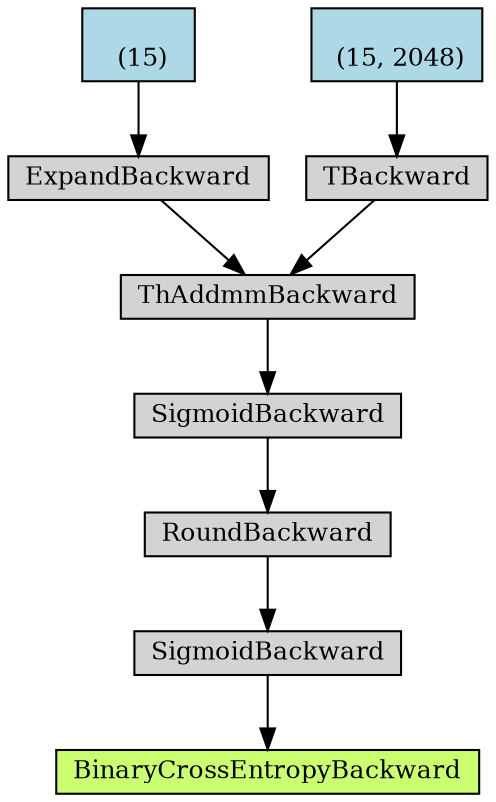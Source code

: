 digraph {
	graph [size="12,12"]
	node [align=left fontsize=12 height=0.2 ranksep=0.1 shape=box style=filled]
	140187224740808 [label=BinaryCrossEntropyBackward fillcolor=darkolivegreen1]
	140187224741200 -> 140187224740808
	140187224741200 [label=SigmoidBackward]
	140187224741312 -> 140187224741200
	140187224741312 [label=RoundBackward]
	140187224741424 -> 140187224741312
	140187224741424 [label=SigmoidBackward]
	140187224741536 -> 140187224741424
	140187224741536 [label=ThAddmmBackward]
	140187224741648 -> 140187224741536
	140187224741648 [label=ExpandBackward]
	140187224741816 -> 140187224741648
	140187224741816 [label="
 (15)" fillcolor=lightblue]
	140187224741704 -> 140187224741536
	140187224741704 [label=TBackward]
	140187224741872 -> 140187224741704
	140187224741872 [label="
 (15, 2048)" fillcolor=lightblue]
}
